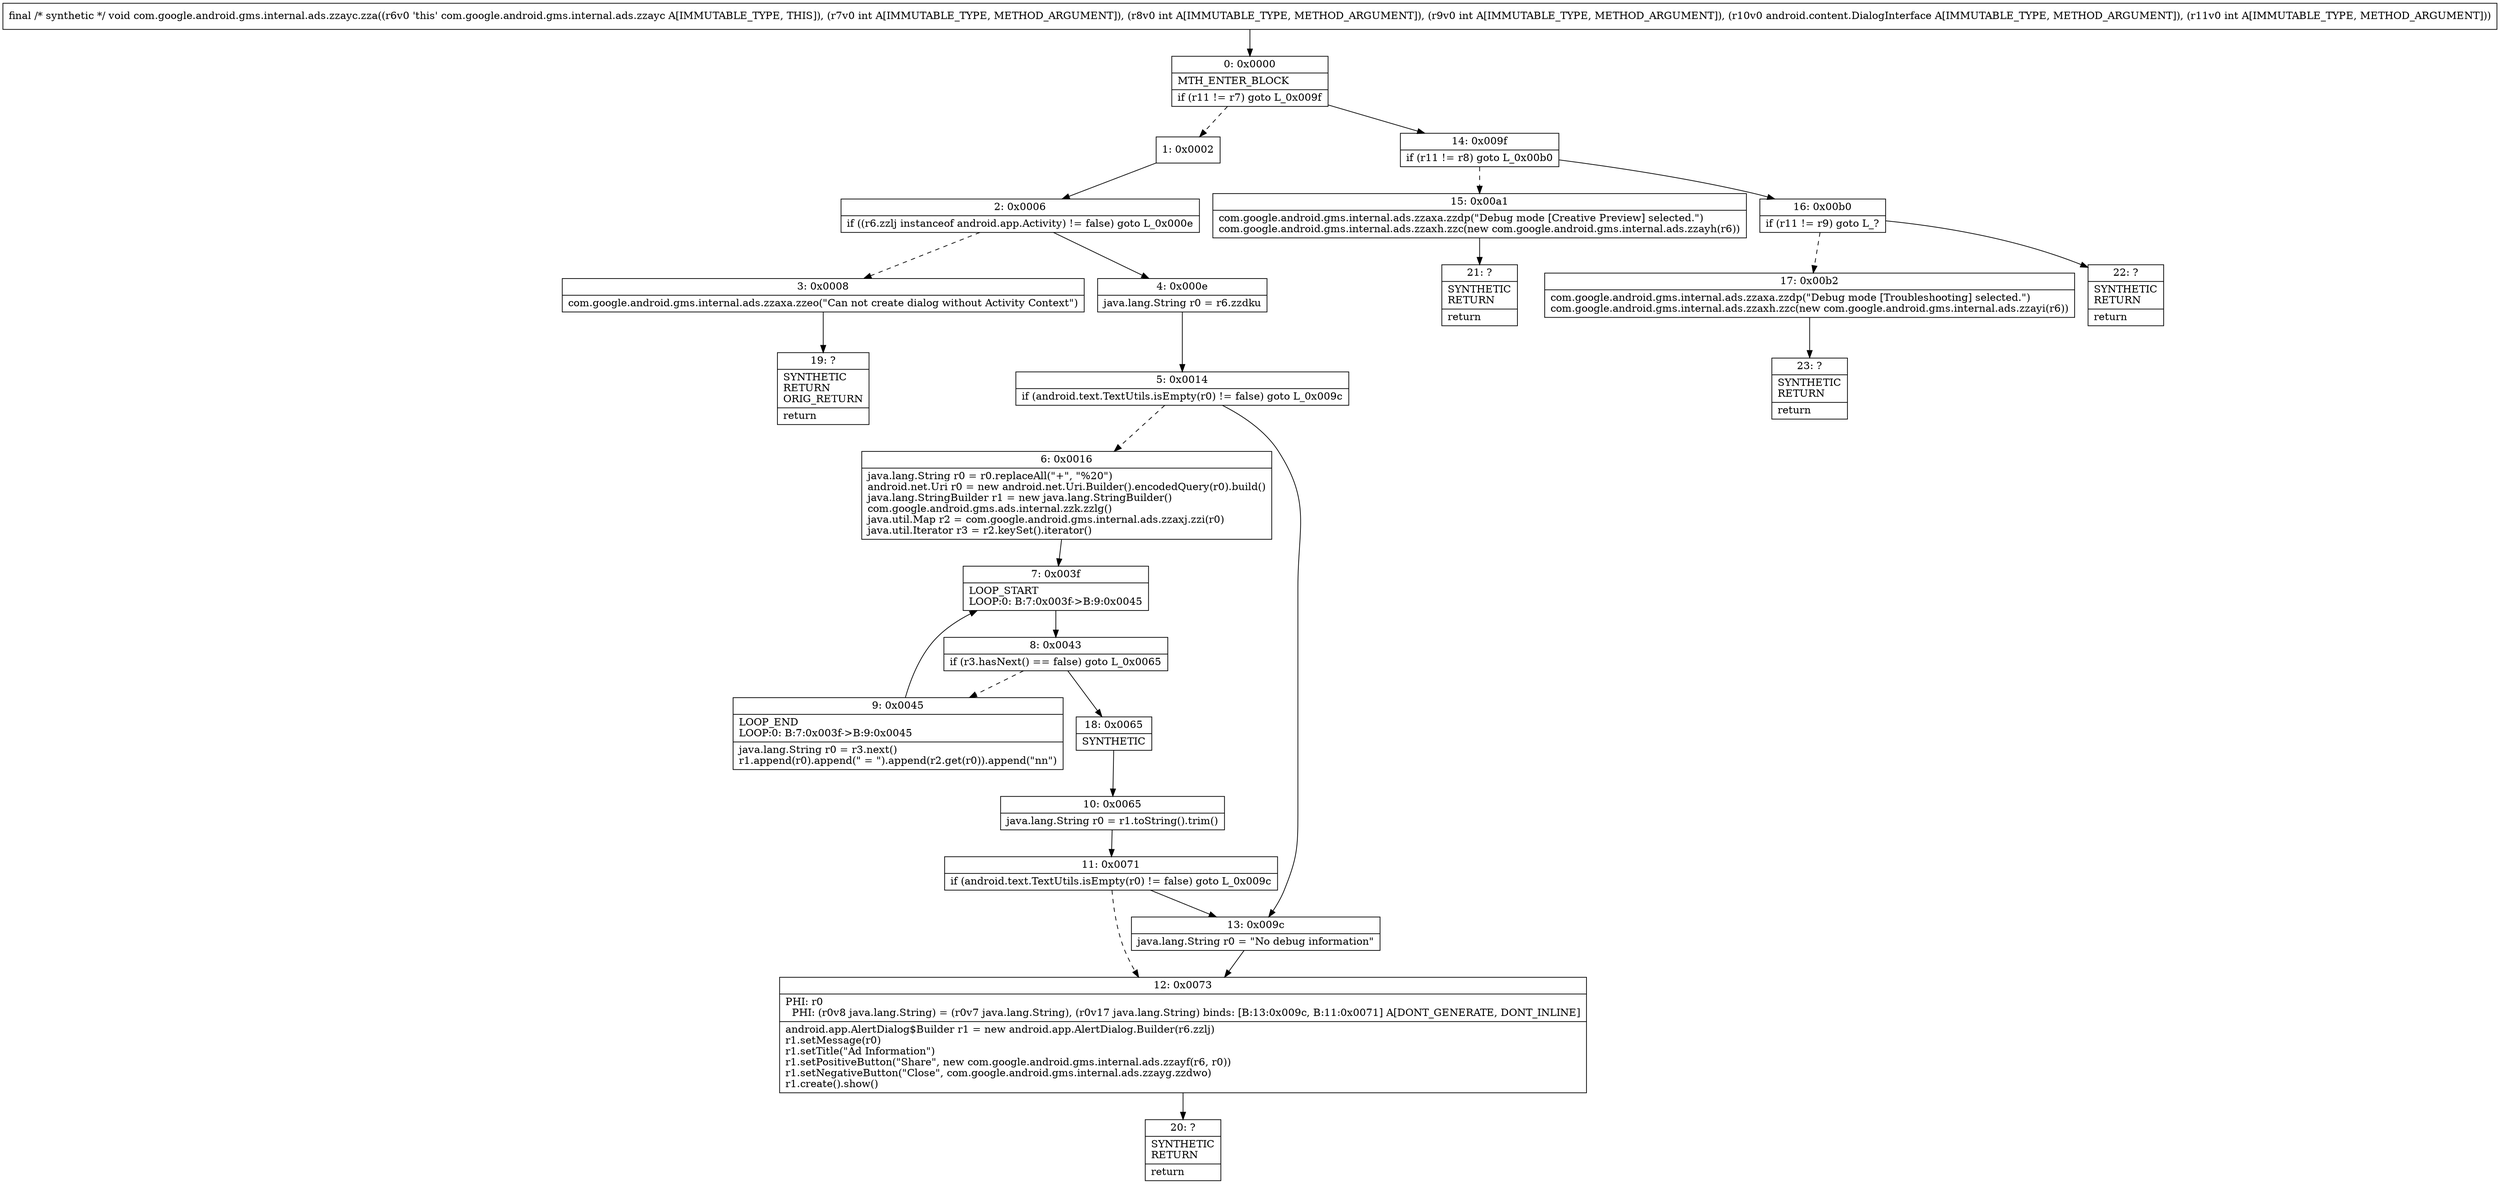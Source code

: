digraph "CFG forcom.google.android.gms.internal.ads.zzayc.zza(IIILandroid\/content\/DialogInterface;I)V" {
Node_0 [shape=record,label="{0\:\ 0x0000|MTH_ENTER_BLOCK\l|if (r11 != r7) goto L_0x009f\l}"];
Node_1 [shape=record,label="{1\:\ 0x0002}"];
Node_2 [shape=record,label="{2\:\ 0x0006|if ((r6.zzlj instanceof android.app.Activity) != false) goto L_0x000e\l}"];
Node_3 [shape=record,label="{3\:\ 0x0008|com.google.android.gms.internal.ads.zzaxa.zzeo(\"Can not create dialog without Activity Context\")\l}"];
Node_4 [shape=record,label="{4\:\ 0x000e|java.lang.String r0 = r6.zzdku\l}"];
Node_5 [shape=record,label="{5\:\ 0x0014|if (android.text.TextUtils.isEmpty(r0) != false) goto L_0x009c\l}"];
Node_6 [shape=record,label="{6\:\ 0x0016|java.lang.String r0 = r0.replaceAll(\"+\", \"%20\")\landroid.net.Uri r0 = new android.net.Uri.Builder().encodedQuery(r0).build()\ljava.lang.StringBuilder r1 = new java.lang.StringBuilder()\lcom.google.android.gms.ads.internal.zzk.zzlg()\ljava.util.Map r2 = com.google.android.gms.internal.ads.zzaxj.zzi(r0)\ljava.util.Iterator r3 = r2.keySet().iterator()\l}"];
Node_7 [shape=record,label="{7\:\ 0x003f|LOOP_START\lLOOP:0: B:7:0x003f\-\>B:9:0x0045\l}"];
Node_8 [shape=record,label="{8\:\ 0x0043|if (r3.hasNext() == false) goto L_0x0065\l}"];
Node_9 [shape=record,label="{9\:\ 0x0045|LOOP_END\lLOOP:0: B:7:0x003f\-\>B:9:0x0045\l|java.lang.String r0 = r3.next()\lr1.append(r0).append(\" = \").append(r2.get(r0)).append(\"nn\")\l}"];
Node_10 [shape=record,label="{10\:\ 0x0065|java.lang.String r0 = r1.toString().trim()\l}"];
Node_11 [shape=record,label="{11\:\ 0x0071|if (android.text.TextUtils.isEmpty(r0) != false) goto L_0x009c\l}"];
Node_12 [shape=record,label="{12\:\ 0x0073|PHI: r0 \l  PHI: (r0v8 java.lang.String) = (r0v7 java.lang.String), (r0v17 java.lang.String) binds: [B:13:0x009c, B:11:0x0071] A[DONT_GENERATE, DONT_INLINE]\l|android.app.AlertDialog$Builder r1 = new android.app.AlertDialog.Builder(r6.zzlj)\lr1.setMessage(r0)\lr1.setTitle(\"Ad Information\")\lr1.setPositiveButton(\"Share\", new com.google.android.gms.internal.ads.zzayf(r6, r0))\lr1.setNegativeButton(\"Close\", com.google.android.gms.internal.ads.zzayg.zzdwo)\lr1.create().show()\l}"];
Node_13 [shape=record,label="{13\:\ 0x009c|java.lang.String r0 = \"No debug information\"\l}"];
Node_14 [shape=record,label="{14\:\ 0x009f|if (r11 != r8) goto L_0x00b0\l}"];
Node_15 [shape=record,label="{15\:\ 0x00a1|com.google.android.gms.internal.ads.zzaxa.zzdp(\"Debug mode [Creative Preview] selected.\")\lcom.google.android.gms.internal.ads.zzaxh.zzc(new com.google.android.gms.internal.ads.zzayh(r6))\l}"];
Node_16 [shape=record,label="{16\:\ 0x00b0|if (r11 != r9) goto L_?\l}"];
Node_17 [shape=record,label="{17\:\ 0x00b2|com.google.android.gms.internal.ads.zzaxa.zzdp(\"Debug mode [Troubleshooting] selected.\")\lcom.google.android.gms.internal.ads.zzaxh.zzc(new com.google.android.gms.internal.ads.zzayi(r6))\l}"];
Node_18 [shape=record,label="{18\:\ 0x0065|SYNTHETIC\l}"];
Node_19 [shape=record,label="{19\:\ ?|SYNTHETIC\lRETURN\lORIG_RETURN\l|return\l}"];
Node_20 [shape=record,label="{20\:\ ?|SYNTHETIC\lRETURN\l|return\l}"];
Node_21 [shape=record,label="{21\:\ ?|SYNTHETIC\lRETURN\l|return\l}"];
Node_22 [shape=record,label="{22\:\ ?|SYNTHETIC\lRETURN\l|return\l}"];
Node_23 [shape=record,label="{23\:\ ?|SYNTHETIC\lRETURN\l|return\l}"];
MethodNode[shape=record,label="{final \/* synthetic *\/ void com.google.android.gms.internal.ads.zzayc.zza((r6v0 'this' com.google.android.gms.internal.ads.zzayc A[IMMUTABLE_TYPE, THIS]), (r7v0 int A[IMMUTABLE_TYPE, METHOD_ARGUMENT]), (r8v0 int A[IMMUTABLE_TYPE, METHOD_ARGUMENT]), (r9v0 int A[IMMUTABLE_TYPE, METHOD_ARGUMENT]), (r10v0 android.content.DialogInterface A[IMMUTABLE_TYPE, METHOD_ARGUMENT]), (r11v0 int A[IMMUTABLE_TYPE, METHOD_ARGUMENT])) }"];
MethodNode -> Node_0;
Node_0 -> Node_1[style=dashed];
Node_0 -> Node_14;
Node_1 -> Node_2;
Node_2 -> Node_3[style=dashed];
Node_2 -> Node_4;
Node_3 -> Node_19;
Node_4 -> Node_5;
Node_5 -> Node_6[style=dashed];
Node_5 -> Node_13;
Node_6 -> Node_7;
Node_7 -> Node_8;
Node_8 -> Node_9[style=dashed];
Node_8 -> Node_18;
Node_9 -> Node_7;
Node_10 -> Node_11;
Node_11 -> Node_12[style=dashed];
Node_11 -> Node_13;
Node_12 -> Node_20;
Node_13 -> Node_12;
Node_14 -> Node_15[style=dashed];
Node_14 -> Node_16;
Node_15 -> Node_21;
Node_16 -> Node_17[style=dashed];
Node_16 -> Node_22;
Node_17 -> Node_23;
Node_18 -> Node_10;
}

